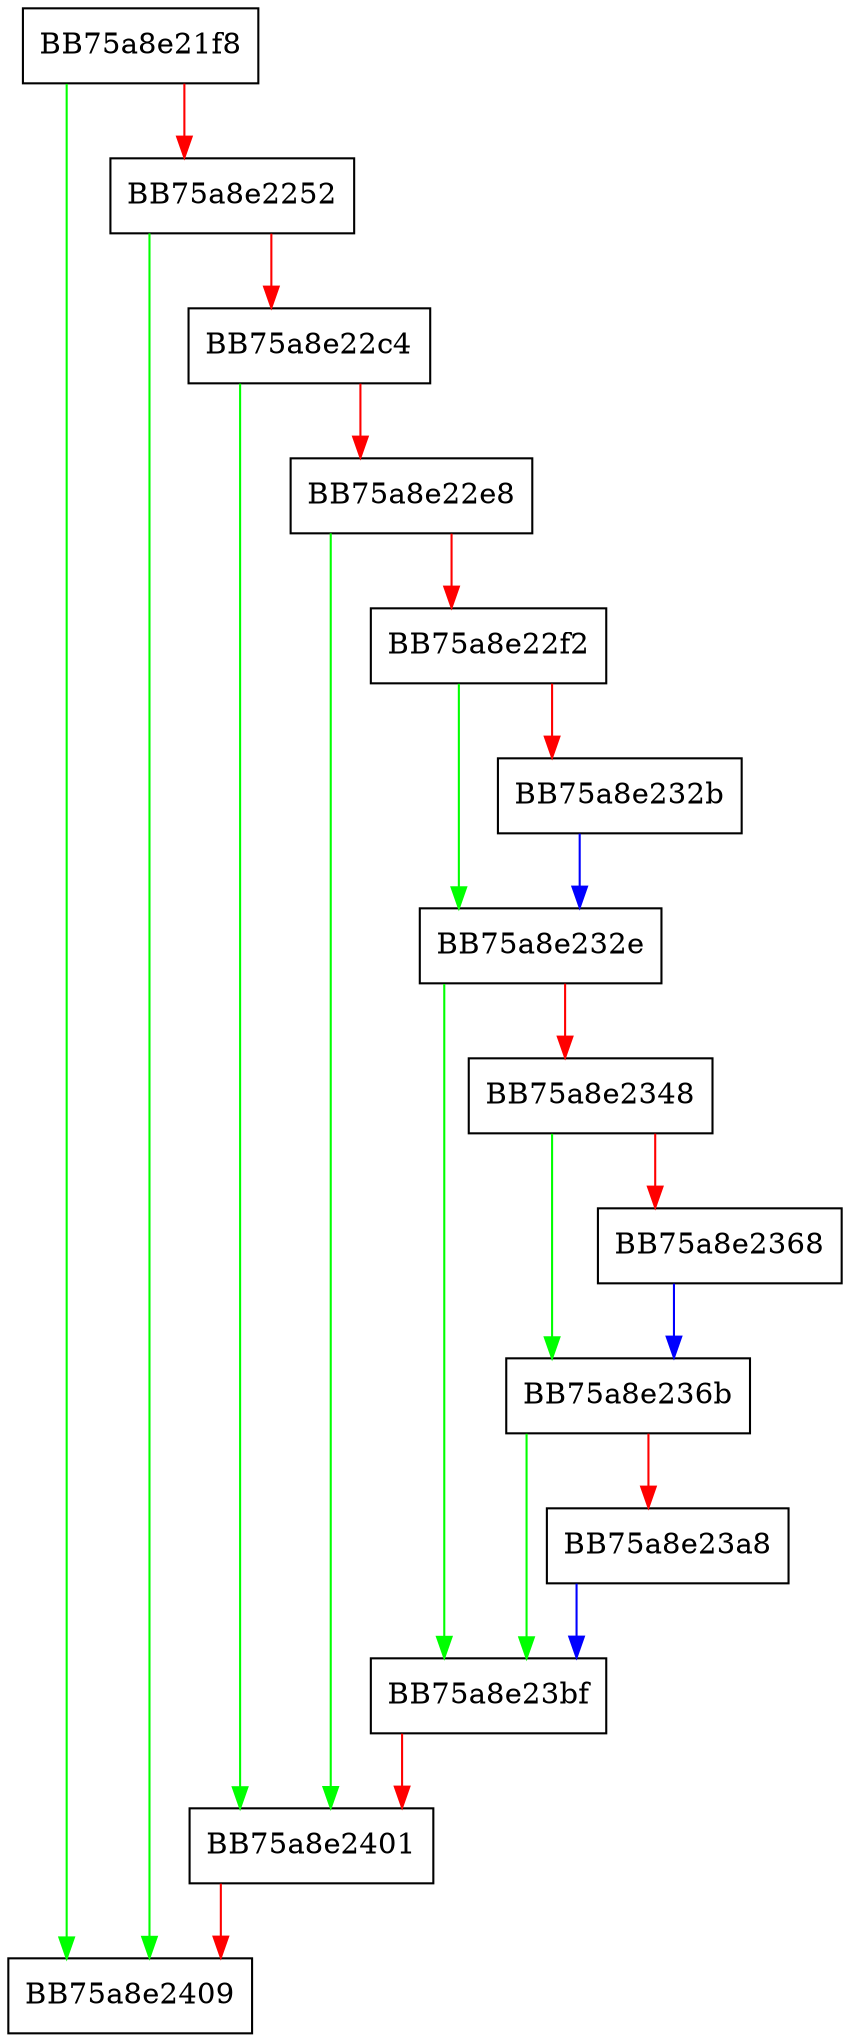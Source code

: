 digraph _make_processed_image_event {
  node [shape="box"];
  graph [splines=ortho];
  BB75a8e21f8 -> BB75a8e2409 [color="green"];
  BB75a8e21f8 -> BB75a8e2252 [color="red"];
  BB75a8e2252 -> BB75a8e2409 [color="green"];
  BB75a8e2252 -> BB75a8e22c4 [color="red"];
  BB75a8e22c4 -> BB75a8e2401 [color="green"];
  BB75a8e22c4 -> BB75a8e22e8 [color="red"];
  BB75a8e22e8 -> BB75a8e2401 [color="green"];
  BB75a8e22e8 -> BB75a8e22f2 [color="red"];
  BB75a8e22f2 -> BB75a8e232e [color="green"];
  BB75a8e22f2 -> BB75a8e232b [color="red"];
  BB75a8e232b -> BB75a8e232e [color="blue"];
  BB75a8e232e -> BB75a8e23bf [color="green"];
  BB75a8e232e -> BB75a8e2348 [color="red"];
  BB75a8e2348 -> BB75a8e236b [color="green"];
  BB75a8e2348 -> BB75a8e2368 [color="red"];
  BB75a8e2368 -> BB75a8e236b [color="blue"];
  BB75a8e236b -> BB75a8e23bf [color="green"];
  BB75a8e236b -> BB75a8e23a8 [color="red"];
  BB75a8e23a8 -> BB75a8e23bf [color="blue"];
  BB75a8e23bf -> BB75a8e2401 [color="red"];
  BB75a8e2401 -> BB75a8e2409 [color="red"];
}
